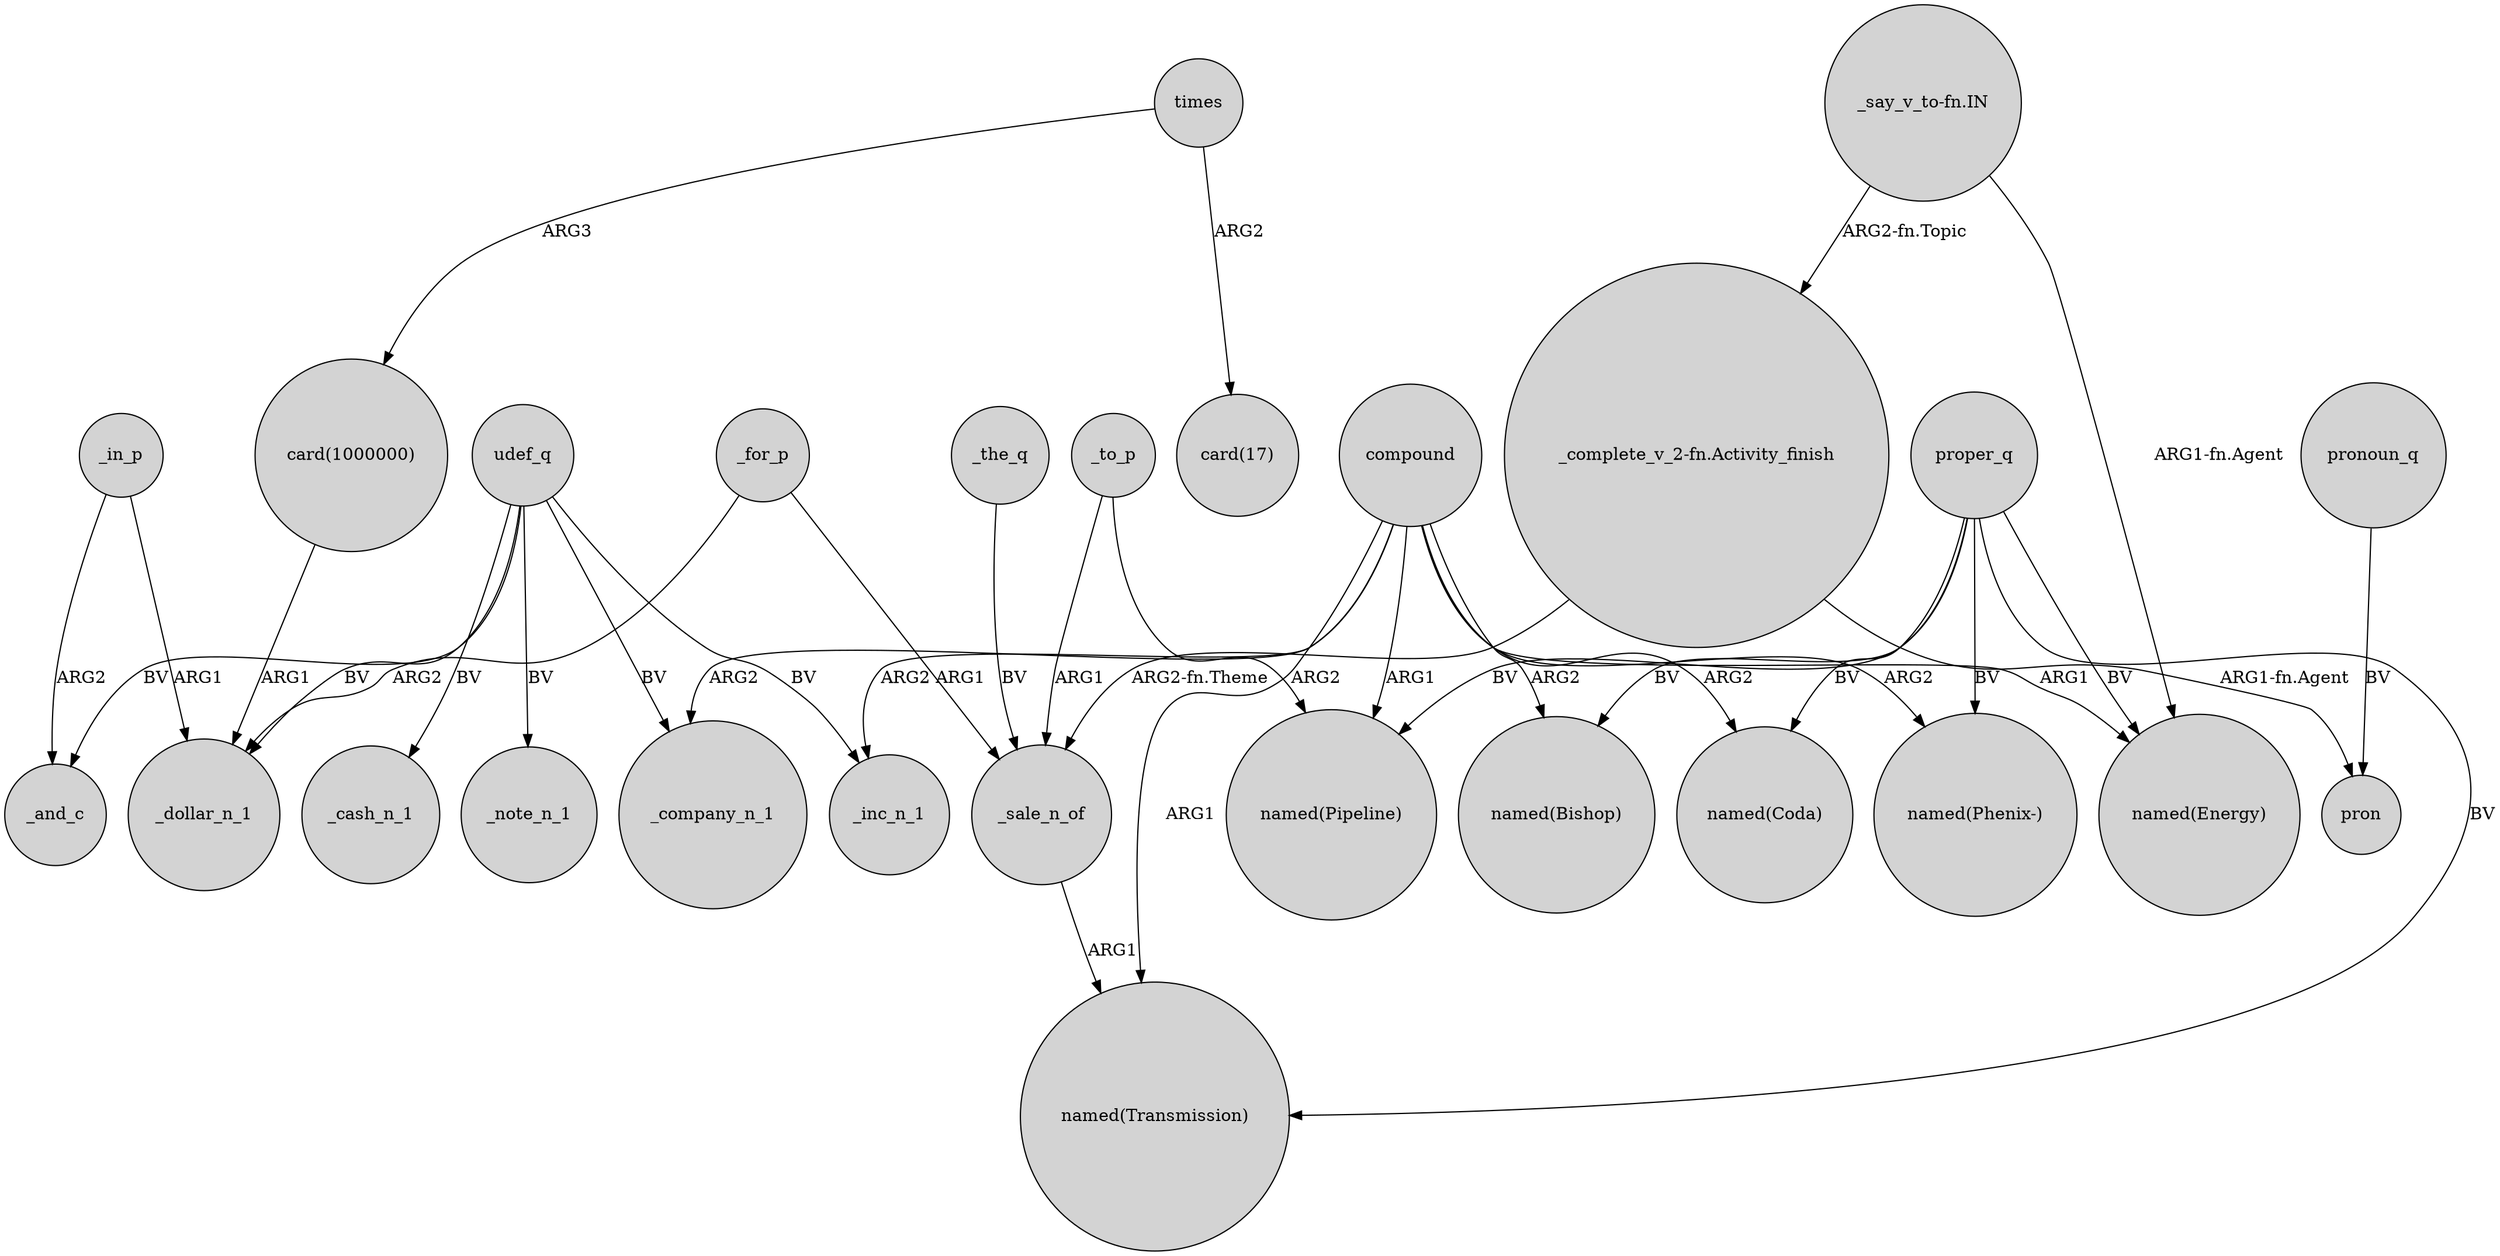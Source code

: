 digraph {
	node [shape=circle style=filled]
	"card(1000000)" -> _dollar_n_1 [label=ARG1]
	udef_q -> _inc_n_1 [label=BV]
	_for_p -> _dollar_n_1 [label=ARG2]
	udef_q -> _cash_n_1 [label=BV]
	compound -> _company_n_1 [label=ARG2]
	"_say_v_to-fn.IN" -> "_complete_v_2-fn.Activity_finish" [label="ARG2-fn.Topic"]
	_to_p -> "named(Pipeline)" [label=ARG2]
	"_complete_v_2-fn.Activity_finish" -> _sale_n_of [label="ARG2-fn.Theme"]
	compound -> "named(Pipeline)" [label=ARG1]
	"_say_v_to-fn.IN" -> "named(Energy)" [label="ARG1-fn.Agent"]
	proper_q -> "named(Coda)" [label=BV]
	_to_p -> _sale_n_of [label=ARG1]
	proper_q -> "named(Energy)" [label=BV]
	udef_q -> _note_n_1 [label=BV]
	"_complete_v_2-fn.Activity_finish" -> pron [label="ARG1-fn.Agent"]
	pronoun_q -> pron [label=BV]
	compound -> "named(Energy)" [label=ARG1]
	proper_q -> "named(Transmission)" [label=BV]
	_the_q -> _sale_n_of [label=BV]
	compound -> "named(Transmission)" [label=ARG1]
	times -> "card(1000000)" [label=ARG3]
	_for_p -> _sale_n_of [label=ARG1]
	proper_q -> "named(Pipeline)" [label=BV]
	compound -> "named(Coda)" [label=ARG2]
	proper_q -> "named(Phenix-)" [label=BV]
	proper_q -> "named(Bishop)" [label=BV]
	compound -> "named(Bishop)" [label=ARG2]
	_in_p -> _dollar_n_1 [label=ARG1]
	compound -> "named(Phenix-)" [label=ARG2]
	times -> "card(17)" [label=ARG2]
	udef_q -> _and_c [label=BV]
	_in_p -> _and_c [label=ARG2]
	compound -> _inc_n_1 [label=ARG2]
	udef_q -> _company_n_1 [label=BV]
	_sale_n_of -> "named(Transmission)" [label=ARG1]
	udef_q -> _dollar_n_1 [label=BV]
}
